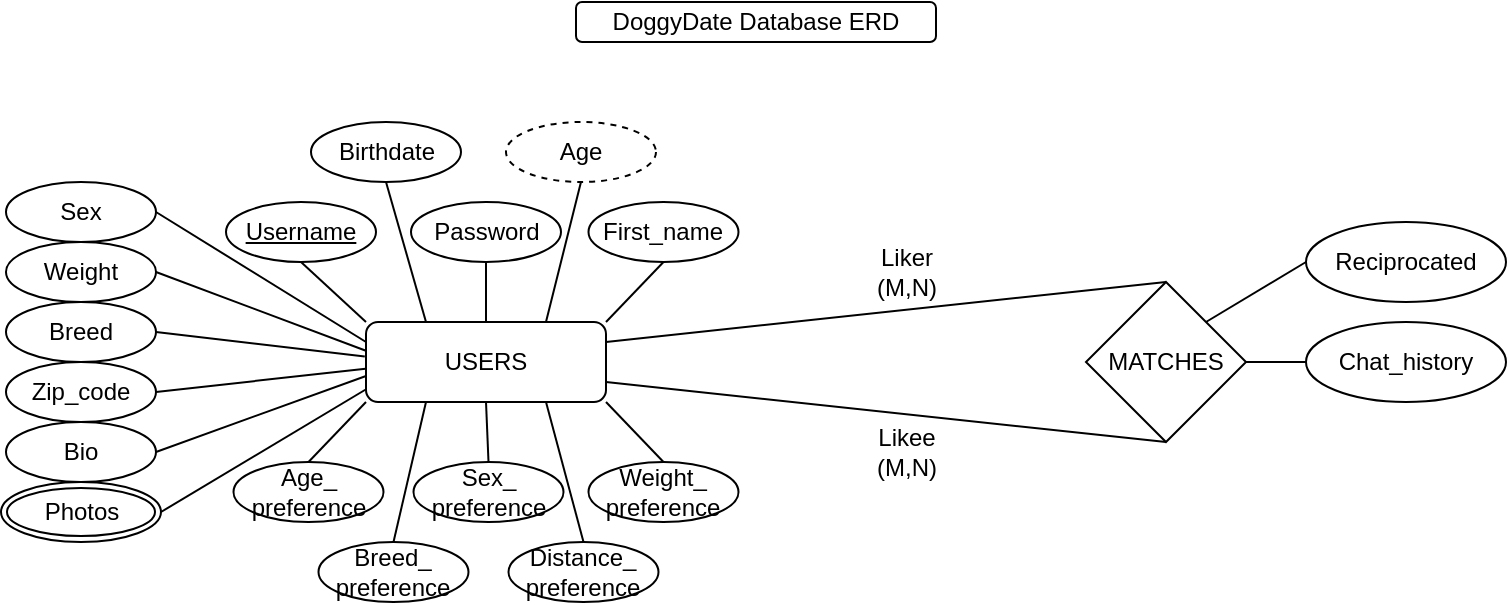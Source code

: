 <mxfile version="13.7.3" type="google"><diagram id="R2lEEEUBdFMjLlhIrx00" name="Page-1"><mxGraphModel dx="797" dy="423" grid="1" gridSize="10" guides="1" tooltips="1" connect="1" arrows="1" fold="1" page="1" pageScale="1" pageWidth="850" pageHeight="1100" math="0" shadow="0" extFonts="Permanent Marker^https://fonts.googleapis.com/css?family=Permanent+Marker"><root><mxCell id="0"/><mxCell id="1" parent="0"/><mxCell id="er2DGWhzI8aFqKqLN9yp-5" style="rounded=0;orthogonalLoop=1;jettySize=auto;html=1;exitX=1;exitY=0.25;exitDx=0;exitDy=0;entryX=0.5;entryY=0;entryDx=0;entryDy=0;endArrow=none;endFill=0;" parent="1" source="er2DGWhzI8aFqKqLN9yp-2" target="er2DGWhzI8aFqKqLN9yp-3" edge="1"><mxGeometry relative="1" as="geometry"/></mxCell><mxCell id="er2DGWhzI8aFqKqLN9yp-6" style="edgeStyle=none;rounded=0;orthogonalLoop=1;jettySize=auto;html=1;exitX=1;exitY=0.75;exitDx=0;exitDy=0;entryX=0.5;entryY=1;entryDx=0;entryDy=0;endArrow=none;endFill=0;" parent="1" source="er2DGWhzI8aFqKqLN9yp-2" target="er2DGWhzI8aFqKqLN9yp-3" edge="1"><mxGeometry relative="1" as="geometry"/></mxCell><mxCell id="er2DGWhzI8aFqKqLN9yp-414" style="edgeStyle=none;rounded=0;orthogonalLoop=1;jettySize=auto;html=1;exitX=0;exitY=0;exitDx=0;exitDy=0;entryX=0.5;entryY=1;entryDx=0;entryDy=0;endArrow=none;endFill=0;" parent="1" source="er2DGWhzI8aFqKqLN9yp-2" target="er2DGWhzI8aFqKqLN9yp-410" edge="1"><mxGeometry relative="1" as="geometry"/></mxCell><mxCell id="er2DGWhzI8aFqKqLN9yp-422" style="rounded=0;orthogonalLoop=1;jettySize=auto;html=1;exitX=0.25;exitY=0;exitDx=0;exitDy=0;entryX=0.5;entryY=1;entryDx=0;entryDy=0;endArrow=none;endFill=0;" parent="1" source="er2DGWhzI8aFqKqLN9yp-2" target="er2DGWhzI8aFqKqLN9yp-162" edge="1"><mxGeometry relative="1" as="geometry"/></mxCell><mxCell id="er2DGWhzI8aFqKqLN9yp-423" style="edgeStyle=none;rounded=0;orthogonalLoop=1;jettySize=auto;html=1;exitX=0.75;exitY=0;exitDx=0;exitDy=0;entryX=0.5;entryY=1;entryDx=0;entryDy=0;endArrow=none;endFill=0;" parent="1" source="er2DGWhzI8aFqKqLN9yp-2" target="er2DGWhzI8aFqKqLN9yp-409" edge="1"><mxGeometry relative="1" as="geometry"/></mxCell><mxCell id="er2DGWhzI8aFqKqLN9yp-424" style="edgeStyle=none;rounded=0;orthogonalLoop=1;jettySize=auto;html=1;exitX=0;exitY=1;exitDx=0;exitDy=0;entryX=0.5;entryY=0;entryDx=0;entryDy=0;endArrow=none;endFill=0;" parent="1" source="er2DGWhzI8aFqKqLN9yp-2" target="er2DGWhzI8aFqKqLN9yp-285" edge="1"><mxGeometry relative="1" as="geometry"/></mxCell><mxCell id="er2DGWhzI8aFqKqLN9yp-425" style="edgeStyle=none;rounded=0;orthogonalLoop=1;jettySize=auto;html=1;exitX=1;exitY=1;exitDx=0;exitDy=0;entryX=0.5;entryY=0;entryDx=0;entryDy=0;endArrow=none;endFill=0;" parent="1" source="er2DGWhzI8aFqKqLN9yp-2" target="er2DGWhzI8aFqKqLN9yp-281" edge="1"><mxGeometry relative="1" as="geometry"/></mxCell><mxCell id="er2DGWhzI8aFqKqLN9yp-426" style="edgeStyle=none;rounded=0;orthogonalLoop=1;jettySize=auto;html=1;exitX=0.5;exitY=1;exitDx=0;exitDy=0;entryX=0.5;entryY=0;entryDx=0;entryDy=0;endArrow=none;endFill=0;" parent="1" source="er2DGWhzI8aFqKqLN9yp-2" target="er2DGWhzI8aFqKqLN9yp-284" edge="1"><mxGeometry relative="1" as="geometry"/></mxCell><mxCell id="er2DGWhzI8aFqKqLN9yp-427" style="edgeStyle=none;rounded=0;orthogonalLoop=1;jettySize=auto;html=1;exitX=0.25;exitY=1;exitDx=0;exitDy=0;entryX=0.5;entryY=0;entryDx=0;entryDy=0;endArrow=none;endFill=0;" parent="1" source="er2DGWhzI8aFqKqLN9yp-2" target="er2DGWhzI8aFqKqLN9yp-282" edge="1"><mxGeometry relative="1" as="geometry"/></mxCell><mxCell id="er2DGWhzI8aFqKqLN9yp-428" style="edgeStyle=none;rounded=0;orthogonalLoop=1;jettySize=auto;html=1;exitX=0.75;exitY=1;exitDx=0;exitDy=0;entryX=0.5;entryY=0;entryDx=0;entryDy=0;endArrow=none;endFill=0;" parent="1" source="er2DGWhzI8aFqKqLN9yp-2" target="er2DGWhzI8aFqKqLN9yp-148" edge="1"><mxGeometry relative="1" as="geometry"/></mxCell><mxCell id="er2DGWhzI8aFqKqLN9yp-429" style="edgeStyle=none;rounded=0;orthogonalLoop=1;jettySize=auto;html=1;exitX=0.5;exitY=0;exitDx=0;exitDy=0;entryX=0.5;entryY=1;entryDx=0;entryDy=0;endArrow=none;endFill=0;" parent="1" source="er2DGWhzI8aFqKqLN9yp-2" target="er2DGWhzI8aFqKqLN9yp-180" edge="1"><mxGeometry relative="1" as="geometry"/></mxCell><mxCell id="er2DGWhzI8aFqKqLN9yp-430" style="edgeStyle=none;rounded=0;orthogonalLoop=1;jettySize=auto;html=1;exitX=1;exitY=0;exitDx=0;exitDy=0;entryX=0.5;entryY=1;entryDx=0;entryDy=0;endArrow=none;endFill=0;" parent="1" source="er2DGWhzI8aFqKqLN9yp-2" target="er2DGWhzI8aFqKqLN9yp-302" edge="1"><mxGeometry relative="1" as="geometry"/></mxCell><mxCell id="er2DGWhzI8aFqKqLN9yp-2" value="USERS" style="rounded=1;whiteSpace=wrap;html=1;" parent="1" vertex="1"><mxGeometry x="230" y="180" width="120" height="40" as="geometry"/></mxCell><mxCell id="er2DGWhzI8aFqKqLN9yp-3" value="MATCHES" style="rhombus;whiteSpace=wrap;html=1;" parent="1" vertex="1"><mxGeometry x="590" y="160" width="80" height="80" as="geometry"/></mxCell><mxCell id="er2DGWhzI8aFqKqLN9yp-302" value="First_name" style="ellipse;whiteSpace=wrap;html=1;align=center;" parent="1" vertex="1"><mxGeometry x="341.25" y="120" width="75" height="30" as="geometry"/></mxCell><mxCell id="er2DGWhzI8aFqKqLN9yp-180" value="Password" style="ellipse;whiteSpace=wrap;html=1;align=center;" parent="1" vertex="1"><mxGeometry x="252.5" y="120" width="75" height="30" as="geometry"/></mxCell><mxCell id="er2DGWhzI8aFqKqLN9yp-436" style="edgeStyle=none;rounded=0;orthogonalLoop=1;jettySize=auto;html=1;exitX=1;exitY=0.5;exitDx=0;exitDy=0;entryX=-0.005;entryY=0.432;entryDx=0;entryDy=0;entryPerimeter=0;endArrow=none;endFill=0;" parent="1" source="er2DGWhzI8aFqKqLN9yp-271" target="er2DGWhzI8aFqKqLN9yp-2" edge="1"><mxGeometry relative="1" as="geometry"/></mxCell><mxCell id="er2DGWhzI8aFqKqLN9yp-271" value="Breed" style="ellipse;whiteSpace=wrap;html=1;align=center;" parent="1" vertex="1"><mxGeometry x="50" y="170" width="75" height="30" as="geometry"/></mxCell><mxCell id="er2DGWhzI8aFqKqLN9yp-435" style="edgeStyle=none;rounded=0;orthogonalLoop=1;jettySize=auto;html=1;exitX=1;exitY=0.5;exitDx=0;exitDy=0;endArrow=none;endFill=0;entryX=-0.003;entryY=0.357;entryDx=0;entryDy=0;entryPerimeter=0;" parent="1" source="er2DGWhzI8aFqKqLN9yp-280" target="er2DGWhzI8aFqKqLN9yp-2" edge="1"><mxGeometry relative="1" as="geometry"><mxPoint x="200" y="190" as="targetPoint"/></mxGeometry></mxCell><mxCell id="er2DGWhzI8aFqKqLN9yp-280" value="Weight" style="ellipse;whiteSpace=wrap;html=1;align=center;" parent="1" vertex="1"><mxGeometry x="50" y="140" width="75" height="30" as="geometry"/></mxCell><mxCell id="er2DGWhzI8aFqKqLN9yp-281" value="Weight_&lt;br&gt;preference" style="ellipse;whiteSpace=wrap;html=1;align=center;" parent="1" vertex="1"><mxGeometry x="341.25" y="250" width="75" height="30" as="geometry"/></mxCell><mxCell id="er2DGWhzI8aFqKqLN9yp-282" value="Breed_&lt;br&gt;preference" style="ellipse;whiteSpace=wrap;html=1;align=center;" parent="1" vertex="1"><mxGeometry x="206.25" y="290" width="75" height="30" as="geometry"/></mxCell><mxCell id="er2DGWhzI8aFqKqLN9yp-437" style="edgeStyle=none;rounded=0;orthogonalLoop=1;jettySize=auto;html=1;exitX=1;exitY=0.5;exitDx=0;exitDy=0;entryX=-0.002;entryY=0.584;entryDx=0;entryDy=0;entryPerimeter=0;endArrow=none;endFill=0;" parent="1" source="er2DGWhzI8aFqKqLN9yp-283" target="er2DGWhzI8aFqKqLN9yp-2" edge="1"><mxGeometry relative="1" as="geometry"/></mxCell><mxCell id="er2DGWhzI8aFqKqLN9yp-283" value="Zip_code" style="ellipse;whiteSpace=wrap;html=1;align=center;" parent="1" vertex="1"><mxGeometry x="50" y="200" width="75" height="30" as="geometry"/></mxCell><mxCell id="er2DGWhzI8aFqKqLN9yp-284" value="Sex_&lt;br&gt;preference" style="ellipse;whiteSpace=wrap;html=1;align=center;" parent="1" vertex="1"><mxGeometry x="253.75" y="250" width="75" height="30" as="geometry"/></mxCell><mxCell id="er2DGWhzI8aFqKqLN9yp-285" value="Age_&lt;br&gt;preference" style="ellipse;whiteSpace=wrap;html=1;align=center;" parent="1" vertex="1"><mxGeometry x="163.75" y="250" width="75" height="30" as="geometry"/></mxCell><mxCell id="er2DGWhzI8aFqKqLN9yp-431" style="edgeStyle=none;rounded=0;orthogonalLoop=1;jettySize=auto;html=1;exitX=1;exitY=0.5;exitDx=0;exitDy=0;entryX=0;entryY=0.25;entryDx=0;entryDy=0;endArrow=none;endFill=0;" parent="1" source="er2DGWhzI8aFqKqLN9yp-57" target="er2DGWhzI8aFqKqLN9yp-2" edge="1"><mxGeometry relative="1" as="geometry"/></mxCell><mxCell id="er2DGWhzI8aFqKqLN9yp-57" value="Sex" style="ellipse;whiteSpace=wrap;html=1;align=center;" parent="1" vertex="1"><mxGeometry x="50" y="110" width="75" height="30" as="geometry"/></mxCell><mxCell id="er2DGWhzI8aFqKqLN9yp-148" value="Distance_&lt;br&gt;preference" style="ellipse;whiteSpace=wrap;html=1;align=center;" parent="1" vertex="1"><mxGeometry x="301.25" y="290" width="75" height="30" as="geometry"/></mxCell><mxCell id="er2DGWhzI8aFqKqLN9yp-434" style="edgeStyle=none;rounded=0;orthogonalLoop=1;jettySize=auto;html=1;exitX=1;exitY=0.5;exitDx=0;exitDy=0;endArrow=none;endFill=0;" parent="1" source="er2DGWhzI8aFqKqLN9yp-158" edge="1"><mxGeometry relative="1" as="geometry"><mxPoint x="230" y="207" as="targetPoint"/><Array as="points"/></mxGeometry></mxCell><mxCell id="er2DGWhzI8aFqKqLN9yp-158" value="Bio" style="ellipse;whiteSpace=wrap;html=1;align=center;" parent="1" vertex="1"><mxGeometry x="50" y="230" width="75" height="30" as="geometry"/></mxCell><mxCell id="er2DGWhzI8aFqKqLN9yp-438" style="edgeStyle=none;rounded=0;orthogonalLoop=1;jettySize=auto;html=1;exitX=0;exitY=0.5;exitDx=0;exitDy=0;entryX=1;entryY=0.5;entryDx=0;entryDy=0;endArrow=none;endFill=0;" parent="1" source="er2DGWhzI8aFqKqLN9yp-159" target="er2DGWhzI8aFqKqLN9yp-3" edge="1"><mxGeometry relative="1" as="geometry"/></mxCell><mxCell id="er2DGWhzI8aFqKqLN9yp-159" value="Chat_history" style="ellipse;whiteSpace=wrap;html=1;align=center;" parent="1" vertex="1"><mxGeometry x="700" y="180" width="100" height="40" as="geometry"/></mxCell><mxCell id="er2DGWhzI8aFqKqLN9yp-162" value="Birthdate" style="ellipse;whiteSpace=wrap;html=1;align=center;" parent="1" vertex="1"><mxGeometry x="202.5" y="80" width="75" height="30" as="geometry"/></mxCell><mxCell id="er2DGWhzI8aFqKqLN9yp-409" value="Age" style="ellipse;whiteSpace=wrap;html=1;align=center;dashed=1;" parent="1" vertex="1"><mxGeometry x="300" y="80" width="75" height="30" as="geometry"/></mxCell><mxCell id="er2DGWhzI8aFqKqLN9yp-410" value="Username" style="ellipse;whiteSpace=wrap;html=1;align=center;fontStyle=4;" parent="1" vertex="1"><mxGeometry x="160" y="120" width="75" height="30" as="geometry"/></mxCell><mxCell id="er2DGWhzI8aFqKqLN9yp-439" value="DoggyDate Database ERD" style="rounded=1;whiteSpace=wrap;html=1;" parent="1" vertex="1"><mxGeometry x="335" y="20" width="180" height="20" as="geometry"/></mxCell><mxCell id="er2DGWhzI8aFqKqLN9yp-440" value="Liker&lt;br&gt;(M,N)" style="text;html=1;align=center;verticalAlign=middle;resizable=0;points=[];autosize=1;" parent="1" vertex="1"><mxGeometry x="475" y="140" width="50" height="30" as="geometry"/></mxCell><mxCell id="er2DGWhzI8aFqKqLN9yp-441" value="Likee&lt;br&gt;(M,N)" style="text;html=1;align=center;verticalAlign=middle;resizable=0;points=[];autosize=1;" parent="1" vertex="1"><mxGeometry x="475" y="230" width="50" height="30" as="geometry"/></mxCell><mxCell id="er2DGWhzI8aFqKqLN9yp-446" style="edgeStyle=none;rounded=0;orthogonalLoop=1;jettySize=auto;html=1;exitX=0;exitY=0.5;exitDx=0;exitDy=0;entryX=1;entryY=0;entryDx=0;entryDy=0;endArrow=none;endFill=0;" parent="1" source="er2DGWhzI8aFqKqLN9yp-444" target="er2DGWhzI8aFqKqLN9yp-3" edge="1"><mxGeometry relative="1" as="geometry"/></mxCell><mxCell id="er2DGWhzI8aFqKqLN9yp-444" value="Reciprocated" style="ellipse;whiteSpace=wrap;html=1;align=center;" parent="1" vertex="1"><mxGeometry x="700" y="130" width="100" height="40" as="geometry"/></mxCell><mxCell id="-ObEriCXDqiHKRw81vTq-3" style="edgeStyle=none;rounded=0;orthogonalLoop=1;jettySize=auto;html=1;exitX=1;exitY=0.5;exitDx=0;exitDy=0;entryX=-0.003;entryY=0.847;entryDx=0;entryDy=0;entryPerimeter=0;endArrow=none;endFill=0;" edge="1" parent="1" source="-ObEriCXDqiHKRw81vTq-1" target="er2DGWhzI8aFqKqLN9yp-2"><mxGeometry relative="1" as="geometry"/></mxCell><mxCell id="-ObEriCXDqiHKRw81vTq-1" value="Photos" style="ellipse;shape=doubleEllipse;margin=3;whiteSpace=wrap;html=1;align=center;" vertex="1" parent="1"><mxGeometry x="47.5" y="260" width="80" height="30" as="geometry"/></mxCell></root></mxGraphModel></diagram></mxfile>